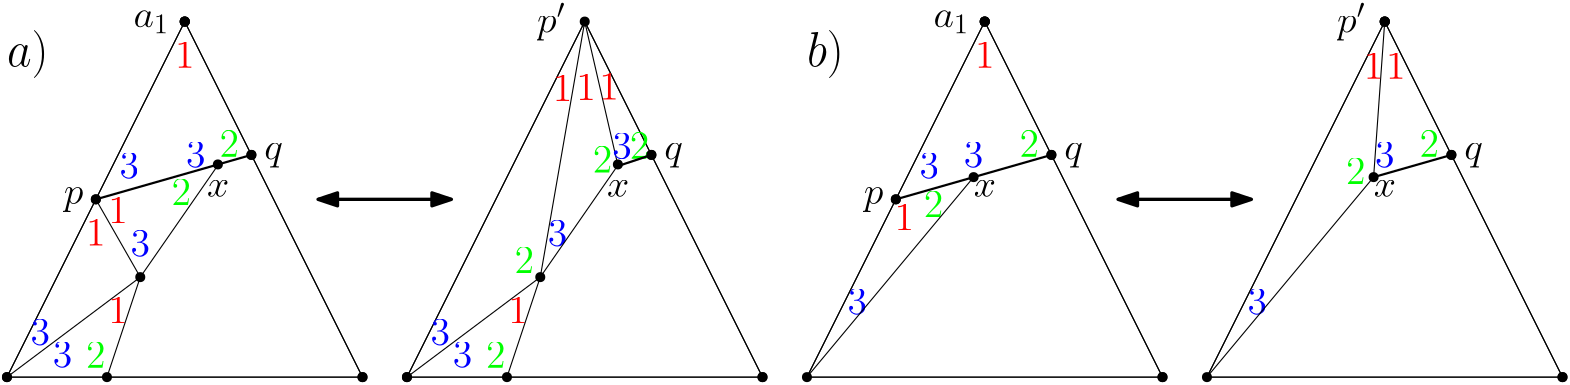 <?xml version="1.0"?>
<!DOCTYPE ipe SYSTEM "ipe.dtd">
<ipe version="70206" creator="Ipe 7.2.7">
<info created="D:20190701151946" modified="D:20190702154638"/>
<ipestyle name="basic">
<symbol name="arrow/arc(spx)">
<path stroke="sym-stroke" fill="sym-stroke" pen="sym-pen">
0 0 m
-1 0.333 l
-1 -0.333 l
h
</path>
</symbol>
<symbol name="arrow/farc(spx)">
<path stroke="sym-stroke" fill="white" pen="sym-pen">
0 0 m
-1 0.333 l
-1 -0.333 l
h
</path>
</symbol>
<symbol name="arrow/ptarc(spx)">
<path stroke="sym-stroke" fill="sym-stroke" pen="sym-pen">
0 0 m
-1 0.333 l
-0.8 0 l
-1 -0.333 l
h
</path>
</symbol>
<symbol name="arrow/fptarc(spx)">
<path stroke="sym-stroke" fill="white" pen="sym-pen">
0 0 m
-1 0.333 l
-0.8 0 l
-1 -0.333 l
h
</path>
</symbol>
<symbol name="mark/circle(sx)" transformations="translations">
<path fill="sym-stroke">
0.6 0 0 0.6 0 0 e
0.4 0 0 0.4 0 0 e
</path>
</symbol>
<symbol name="mark/disk(sx)" transformations="translations">
<path fill="sym-stroke">
0.6 0 0 0.6 0 0 e
</path>
</symbol>
<symbol name="mark/fdisk(sfx)" transformations="translations">
<group>
<path fill="sym-fill">
0.5 0 0 0.5 0 0 e
</path>
<path fill="sym-stroke" fillrule="eofill">
0.6 0 0 0.6 0 0 e
0.4 0 0 0.4 0 0 e
</path>
</group>
</symbol>
<symbol name="mark/box(sx)" transformations="translations">
<path fill="sym-stroke" fillrule="eofill">
-0.6 -0.6 m
0.6 -0.6 l
0.6 0.6 l
-0.6 0.6 l
h
-0.4 -0.4 m
0.4 -0.4 l
0.4 0.4 l
-0.4 0.4 l
h
</path>
</symbol>
<symbol name="mark/square(sx)" transformations="translations">
<path fill="sym-stroke">
-0.6 -0.6 m
0.6 -0.6 l
0.6 0.6 l
-0.6 0.6 l
h
</path>
</symbol>
<symbol name="mark/fsquare(sfx)" transformations="translations">
<group>
<path fill="sym-fill">
-0.5 -0.5 m
0.5 -0.5 l
0.5 0.5 l
-0.5 0.5 l
h
</path>
<path fill="sym-stroke" fillrule="eofill">
-0.6 -0.6 m
0.6 -0.6 l
0.6 0.6 l
-0.6 0.6 l
h
-0.4 -0.4 m
0.4 -0.4 l
0.4 0.4 l
-0.4 0.4 l
h
</path>
</group>
</symbol>
<symbol name="mark/cross(sx)" transformations="translations">
<group>
<path fill="sym-stroke">
-0.43 -0.57 m
0.57 0.43 l
0.43 0.57 l
-0.57 -0.43 l
h
</path>
<path fill="sym-stroke">
-0.43 0.57 m
0.57 -0.43 l
0.43 -0.57 l
-0.57 0.43 l
h
</path>
</group>
</symbol>
<symbol name="arrow/fnormal(spx)">
<path stroke="sym-stroke" fill="white" pen="sym-pen">
0 0 m
-1 0.333 l
-1 -0.333 l
h
</path>
</symbol>
<symbol name="arrow/pointed(spx)">
<path stroke="sym-stroke" fill="sym-stroke" pen="sym-pen">
0 0 m
-1 0.333 l
-0.8 0 l
-1 -0.333 l
h
</path>
</symbol>
<symbol name="arrow/fpointed(spx)">
<path stroke="sym-stroke" fill="white" pen="sym-pen">
0 0 m
-1 0.333 l
-0.8 0 l
-1 -0.333 l
h
</path>
</symbol>
<symbol name="arrow/linear(spx)">
<path stroke="sym-stroke" pen="sym-pen">
-1 0.333 m
0 0 l
-1 -0.333 l
</path>
</symbol>
<symbol name="arrow/fdouble(spx)">
<path stroke="sym-stroke" fill="white" pen="sym-pen">
0 0 m
-1 0.333 l
-1 -0.333 l
h
-1 0 m
-2 0.333 l
-2 -0.333 l
h
</path>
</symbol>
<symbol name="arrow/double(spx)">
<path stroke="sym-stroke" fill="sym-stroke" pen="sym-pen">
0 0 m
-1 0.333 l
-1 -0.333 l
h
-1 0 m
-2 0.333 l
-2 -0.333 l
h
</path>
</symbol>
<pen name="heavier" value="0.8"/>
<pen name="fat" value="1.2"/>
<pen name="ultrafat" value="2"/>
<symbolsize name="large" value="5"/>
<symbolsize name="small" value="2"/>
<symbolsize name="tiny" value="1.1"/>
<arrowsize name="large" value="10"/>
<arrowsize name="small" value="5"/>
<arrowsize name="tiny" value="3"/>
<color name="red" value="1 0 0"/>
<color name="green" value="0 1 0"/>
<color name="blue" value="0 0 1"/>
<color name="yellow" value="1 1 0"/>
<color name="orange" value="1 0.647 0"/>
<color name="gold" value="1 0.843 0"/>
<color name="purple" value="0.627 0.125 0.941"/>
<color name="gray" value="0.745"/>
<color name="brown" value="0.647 0.165 0.165"/>
<color name="navy" value="0 0 0.502"/>
<color name="pink" value="1 0.753 0.796"/>
<color name="seagreen" value="0.18 0.545 0.341"/>
<color name="turquoise" value="0.251 0.878 0.816"/>
<color name="violet" value="0.933 0.51 0.933"/>
<color name="darkblue" value="0 0 0.545"/>
<color name="darkcyan" value="0 0.545 0.545"/>
<color name="darkgray" value="0.663"/>
<color name="darkgreen" value="0 0.392 0"/>
<color name="darkmagenta" value="0.545 0 0.545"/>
<color name="darkorange" value="1 0.549 0"/>
<color name="darkred" value="0.545 0 0"/>
<color name="lightblue" value="0.678 0.847 0.902"/>
<color name="lightcyan" value="0.878 1 1"/>
<color name="lightgray" value="0.827"/>
<color name="lightgreen" value="0.565 0.933 0.565"/>
<color name="lightyellow" value="1 1 0.878"/>
<dashstyle name="dashed" value="[4] 0"/>
<dashstyle name="dotted" value="[1 3] 0"/>
<dashstyle name="dash dotted" value="[4 2 1 2] 0"/>
<dashstyle name="dash dot dotted" value="[4 2 1 2 1 2] 0"/>
<textsize name="large" value="\large"/>
<textsize name="Large" value="\Large"/>
<textsize name="LARGE" value="\LARGE"/>
<textsize name="huge" value="\huge"/>
<textsize name="Huge" value="\Huge"/>
<textsize name="small" value="\small"/>
<textsize name="footnote" value="\footnotesize"/>
<textsize name="tiny" value="\tiny"/>
<textstyle name="center" begin="\begin{center}" end="\end{center}"/>
<textstyle name="itemize" begin="\begin{itemize}" end="\end{itemize}"/>
<textstyle name="item" begin="\begin{itemize}\item{}" end="\end{itemize}"/>
<gridsize name="4 pts" value="4"/>
<gridsize name="8 pts (~3 mm)" value="8"/>
<gridsize name="16 pts (~6 mm)" value="16"/>
<gridsize name="32 pts (~12 mm)" value="32"/>
<gridsize name="10 pts (~3.5 mm)" value="10"/>
<gridsize name="20 pts (~7 mm)" value="20"/>
<gridsize name="14 pts (~5 mm)" value="14"/>
<gridsize name="28 pts (~10 mm)" value="28"/>
<gridsize name="56 pts (~20 mm)" value="56"/>
<anglesize name="90 deg" value="90"/>
<anglesize name="60 deg" value="60"/>
<anglesize name="45 deg" value="45"/>
<anglesize name="30 deg" value="30"/>
<anglesize name="22.5 deg" value="22.5"/>
<opacity name="10%" value="0.1"/>
<opacity name="30%" value="0.3"/>
<opacity name="50%" value="0.5"/>
<opacity name="75%" value="0.75"/>
<tiling name="falling" angle="-60" step="4" width="1"/>
<tiling name="rising" angle="30" step="4" width="1"/>
</ipestyle>
<page>
<layer name="alpha"/>
<view layers="alpha" active="alpha"/>
<path layer="alpha" matrix="1 0 0 1 -48 0" stroke="black">
128 832 m
64 704 l
192 704 l
128 832 l
</path>
<use name="mark/disk(sx)" pos="80 832" size="normal" stroke="black"/>
<use name="mark/disk(sx)" pos="16 704" size="normal" stroke="black"/>
<use name="mark/disk(sx)" pos="144 704" size="normal" stroke="black"/>
<use name="mark/disk(sx)" pos="80 832" size="normal" stroke="black"/>
<text transformations="translations" pos="16 816" stroke="black" type="label" width="14.945" height="12.896" depth="4.29" valign="baseline" size="LARGE" style="math">a)</text>
<use matrix="1 0 0 1 -288 0" name="mark/disk(sx)" pos="304 704" size="normal" stroke="black"/>
<use matrix="1 0 0 1 -288 0" name="mark/disk(sx)" pos="368 832" size="normal" stroke="black"/>
<use matrix="1 0 0 1 -288 0" name="mark/disk(sx)" pos="432 704" size="normal" stroke="black"/>
<text matrix="1 0 0 1 -272 32" transformations="translations" pos="312 736" stroke="black" type="label" width="7.05" height="6.176" depth="2.79" halign="center" valign="center" size="Large" style="math">p</text>
<text matrix="1 0 0 1 -296 16" transformations="translations" pos="408 768" stroke="black" type="label" width="6.743" height="6.176" depth="2.79" halign="center" valign="center" size="Large" style="math">q</text>
<path matrix="1 0 0 1 -288 0" stroke="black">
368 832 m
304 704 l
432 704 l
368 832 l
</path>
<path matrix="1 0 0 1 -288 0" stroke="black" pen="heavier">
392 784 m
336 768 l
</path>
<use matrix="1 0 0 1 -288 0" name="mark/disk(sx)" pos="336 768" size="normal" stroke="black"/>
<use matrix="1 0 0 1 -288 0" name="mark/disk(sx)" pos="392 784" size="normal" stroke="black"/>
<use matrix="1 0 0 1 -144 0" name="mark/disk(sx)" pos="368 832" size="normal" stroke="black"/>
<path matrix="1 0 0 1 -144 0" stroke="black">
368 832 m
304 704 l
432 704 l
368 832 l
</path>
<use name="mark/disk(sx)" pos="80 832" size="normal" stroke="black"/>
<use name="mark/disk(sx)" pos="48 768" size="normal" stroke="black"/>
<text matrix="1 0 0 1 -148 0" transformations="translations" pos="216 832" stroke="black" type="label" width="12.853" height="6.179" depth="2.15" halign="center" valign="center" size="Large" style="math">a_1</text>
<text matrix="1 0 0 1 -144 4" transformations="translations" pos="224 816" stroke="red" type="label" width="7.024" height="9.245" depth="0" halign="center" valign="center" size="Large" style="math">1</text>
<text matrix="1 0 0 1 -144 0" transformations="translations" pos="204 780" stroke="blue" type="label" width="7.024" height="9.245" depth="0" halign="center" valign="center" size="Large" style="math">3</text>
<text matrix="1 0 0 1 -140 0" transformations="translations" pos="236 788" stroke="green" type="label" width="7.024" height="9.245" depth="0" halign="center" valign="center" size="Large" style="math">2</text>
<text matrix="1 0 0 1 -176 -60" transformations="translations" pos="204 780" stroke="blue" type="label" width="7.024" height="9.245" depth="0" halign="center" valign="center" size="Large" style="math">3</text>
<use name="mark/disk(sx)" pos="104 784" size="normal" stroke="black"/>
<path matrix="1 0 0 1 -144 0" stroke="black" pen="fat" arrow="normal/normal" rarrow="normal/normal">
272 768 m
320 768 l
</path>
<text matrix="1 0 0 1 -4 0" transformations="translations" pos="216 832" stroke="black" type="label" width="10.288" height="10.74" depth="2.79" halign="center" valign="center" size="Large" style="math">p&apos;</text>
<text matrix="1 0 0 1 -120 4" transformations="translations" pos="204 780" stroke="blue" type="label" width="7.024" height="9.245" depth="0" halign="center" valign="center" size="Large" style="math">3</text>
<text matrix="1 0 0 1 -168 -68" transformations="translations" pos="204 780" stroke="blue" type="label" width="7.024" height="9.245" depth="0" halign="center" valign="center" size="Large" style="math">3</text>
<path stroke="black">
64 740 m
16 704 l
</path>
<use name="mark/disk(sx)" pos="64 740" size="normal" stroke="black"/>
<use name="mark/disk(sx)" pos="52 704" size="normal" stroke="black"/>
<path stroke="black">
64 740 m
48 768 l
</path>
<text matrix="1 0 0 1 -168 -52" transformations="translations" pos="224 816" stroke="red" type="label" width="7.024" height="9.245" depth="0" halign="center" valign="center" size="Large" style="math">1</text>
<text matrix="1 0 0 1 -176 -60" transformations="translations" pos="224 816" stroke="red" type="label" width="7.024" height="9.245" depth="0" halign="center" valign="center" size="Large" style="math">1</text>
<text matrix="1 0 0 1 -157.283 -17.451" transformations="translations" pos="236 788" stroke="green" type="label" width="7.024" height="9.245" depth="0" halign="center" valign="center" size="Large" style="math">2</text>
<text matrix="1 0 0 1 -144 -16" transformations="translations" pos="236 788" stroke="black" type="label" width="7.982" height="6.177" depth="0" halign="center" valign="center" size="Large" style="math">x</text>
<text matrix="1 0 0 1 -168 -88" transformations="translations" pos="224 816" stroke="red" type="label" width="7.024" height="9.245" depth="0" halign="center" valign="center" size="Large" style="math">1</text>
<text matrix="1 0 0 1 -140 -28" transformations="translations" pos="204 780" stroke="blue" type="label" width="7.024" height="9.245" depth="0" halign="center" valign="center" size="Large" style="math">3</text>
<text matrix="1 0 0 1 -188 -76" transformations="translations" pos="236 788" stroke="green" type="label" width="7.024" height="9.245" depth="0" halign="center" valign="center" size="Large" style="math">2</text>
<path matrix="1 0 0 1 240 0" stroke="black">
128 832 m
64 704 l
192 704 l
128 832 l
</path>
<use matrix="1 0 0 1 288 0" name="mark/disk(sx)" pos="80 832" size="normal" stroke="black"/>
<use matrix="1 0 0 1 288 0" name="mark/disk(sx)" pos="144 704" size="normal" stroke="black"/>
<use matrix="1 0 0 1 288 0" name="mark/disk(sx)" pos="80 832" size="normal" stroke="black"/>
<text matrix="1 0 0 1 288 0" transformations="translations" pos="16 816" stroke="black" type="label" width="13.264" height="12.896" depth="4.29" valign="baseline" size="LARGE" style="math">b)</text>
<use name="mark/disk(sx)" pos="368 832" size="normal" stroke="black"/>
<use name="mark/disk(sx)" pos="432 704" size="normal" stroke="black"/>
<text matrix="1 0 0 1 16 32" transformations="translations" pos="312 736" stroke="black" type="label" width="7.05" height="6.176" depth="2.79" halign="center" valign="center" size="Large" style="math">p</text>
<text matrix="1 0 0 1 -8 16" transformations="translations" pos="408 768" stroke="black" type="label" width="6.743" height="6.176" depth="2.79" halign="center" valign="center" size="Large" style="math">q</text>
<path stroke="black">
368 832 m
304 704 l
432 704 l
368 832 l
</path>
<path stroke="black" pen="heavier">
392 784 m
336 768 l
</path>
<use name="mark/disk(sx)" pos="336 768" size="normal" stroke="black"/>
<use name="mark/disk(sx)" pos="392 784" size="normal" stroke="black"/>
<use matrix="1 0 0 1 288 0" name="mark/disk(sx)" pos="80 832" size="normal" stroke="black"/>
<use matrix="1 0 0 1 288 0" name="mark/disk(sx)" pos="48 768" size="normal" stroke="black"/>
<text matrix="1 0 0 1 140 0" transformations="translations" pos="216 832" stroke="black" type="label" width="12.853" height="6.179" depth="2.15" halign="center" valign="center" size="Large" style="math">a_1</text>
<text matrix="1 0 0 1 144 4" transformations="translations" pos="224 816" stroke="red" type="label" width="7.024" height="9.245" depth="0" halign="center" valign="center" size="Large" style="math">1</text>
<text matrix="1 0 0 1 144 0" transformations="translations" pos="204 780" stroke="blue" type="label" width="7.024" height="9.245" depth="0" halign="center" valign="center" size="Large" style="math">3</text>
<text matrix="1 0 0 1 148 0" transformations="translations" pos="236 788" stroke="green" type="label" width="7.024" height="9.245" depth="0" halign="center" valign="center" size="Large" style="math">2</text>
<use matrix="1 0 0 1 288 0" name="mark/disk(sx)" pos="104 784" size="normal" stroke="black"/>
<text matrix="1 0 0 1 160 4" transformations="translations" pos="204 780" stroke="blue" type="label" width="7.024" height="9.245" depth="0" halign="center" valign="center" size="Large" style="math">3</text>
<use matrix="1 0 0 1 288 0" name="mark/disk(sx)" pos="76 776" size="normal" stroke="black"/>
<text matrix="1 0 0 1 118.08 -48.9267" transformations="translations" pos="204 780" stroke="blue" type="label" width="7.024" height="9.245" depth="0" halign="center" valign="center" size="Large" style="math">3</text>
<text matrix="1 0 0 1 115.036 -54.5396" transformations="translations" pos="224 816" stroke="red" type="label" width="7.024" height="9.245" depth="0" halign="center" valign="center" size="Large" style="math">1</text>
<text matrix="1 0 0 1 113.566 -21.8656" transformations="translations" pos="236 788" stroke="green" type="label" width="7.024" height="9.245" depth="0" halign="center" valign="center" size="Large" style="math">2</text>
<text matrix="1 0 0 1 132 -16" transformations="translations" pos="236 788" stroke="black" type="label" width="7.982" height="6.177" depth="0" halign="center" valign="center" size="Large" style="math">x</text>
<path stroke="black">
52 704 m
64 740 l
</path>
<path stroke="black">
64 740 m
92.11 780.515 l
</path>
<use name="mark/disk(sx)" pos="91.9316 780.567" size="normal" stroke="black"/>
<path matrix="1 0 0 1 96 0" stroke="black">
128 832 m
64 704 l
192 704 l
128 832 l
</path>
<use matrix="1 0 0 1 144 0" name="mark/disk(sx)" pos="16 704" size="normal" stroke="black"/>
<use matrix="1 0 0 1 144 0" name="mark/disk(sx)" pos="144 704" size="normal" stroke="black"/>
<use matrix="1 0 0 1 -144 0" name="mark/disk(sx)" pos="304 704" size="normal" stroke="black"/>
<use matrix="1 0 0 1 -144 0" name="mark/disk(sx)" pos="432 704" size="normal" stroke="black"/>
<text matrix="1 0 0 1 -152 16" transformations="translations" pos="408 768" stroke="black" type="label" width="6.743" height="6.176" depth="2.79" halign="center" valign="center" size="Large" style="math">q</text>
<use matrix="1 0 0 1 -144 0" name="mark/disk(sx)" pos="392 784" size="normal" stroke="black"/>
<text matrix="1 0 0 1 7.73016 -0.720588" transformations="translations" pos="236 788" stroke="green" type="label" width="7.024" height="9.245" depth="0" halign="center" valign="center" size="Large" style="math">2</text>
<text matrix="1 0 0 1 -32 -60" transformations="translations" pos="204 780" stroke="blue" type="label" width="7.024" height="9.245" depth="0" halign="center" valign="center" size="Large" style="math">3</text>
<use matrix="1 0 0 1 144 0" name="mark/disk(sx)" pos="104 784" size="normal" stroke="black"/>
<path matrix="1 0 0 1 144 0" stroke="black" pen="fat" arrow="normal/normal" rarrow="normal/normal">
272 768 m
320 768 l
</path>
<text matrix="1 0 0 1 10.2395 -24.3745" transformations="translations" pos="204 780" stroke="blue" type="label" width="7.024" height="9.245" depth="0" halign="center" valign="center" size="Large" style="math">3</text>
<text matrix="1 0 0 1 -24 -68" transformations="translations" pos="204 780" stroke="blue" type="label" width="7.024" height="9.245" depth="0" halign="center" valign="center" size="Large" style="math">3</text>
<path matrix="1 0 0 1 144 0" stroke="black">
64 740 m
16 704 l
</path>
<use matrix="1 0 0 1 144 0" name="mark/disk(sx)" pos="64 740" size="normal" stroke="black"/>
<use matrix="1 0 0 1 144 0" name="mark/disk(sx)" pos="52 704" size="normal" stroke="black"/>
<text matrix="1 0 0 1 -8 -8" transformations="translations" pos="224 816" stroke="red" type="label" width="7.024" height="9.245" depth="0" halign="center" valign="center" size="Large" style="math">1</text>
<text matrix="1 0 0 1 0.477544 -7.65041" transformations="translations" pos="224 816" stroke="red" type="label" width="7.024" height="9.245" depth="0" halign="center" valign="center" size="Large" style="math">1</text>
<text matrix="1 0 0 1 -5.6423 -5.74405" transformations="translations" pos="236 788" stroke="green" type="label" width="7.024" height="9.245" depth="0" halign="center" valign="center" size="Large" style="math">2</text>
<text matrix="1 0 0 1 0 -16" transformations="translations" pos="236 788" stroke="black" type="label" width="7.982" height="6.177" depth="0" halign="center" valign="center" size="Large" style="math">x</text>
<text matrix="1 0 0 1 -24 -88" transformations="translations" pos="224 816" stroke="red" type="label" width="7.024" height="9.245" depth="0" halign="center" valign="center" size="Large" style="math">1</text>
<text matrix="1 0 0 1 -1.74085 -33.863" transformations="translations" pos="204 780" stroke="green" type="label" width="7.024" height="9.245" depth="0" halign="center" valign="center" size="Large" style="math">2</text>
<text matrix="1 0 0 1 -44 -76" transformations="translations" pos="236 788" stroke="green" type="label" width="7.024" height="9.245" depth="0" halign="center" valign="center" size="Large" style="math">2</text>
<path matrix="1 0 0 1 144 0" stroke="black">
52 704 m
64 740 l
</path>
<path matrix="1 0 0 1 144 0" stroke="black">
64 740 m
92.11 780.515 l
</path>
<use matrix="1 0 0 1 144 0" name="mark/disk(sx)" pos="91.9316 780.567" size="normal" stroke="black"/>
<path stroke="black">
208 740 m
224 832 l
</path>
<path stroke="black" pen="heavier">
236 780 m
248 784 l
</path>
<path stroke="black">
236 780 m
224 832 l
</path>
<text matrix="1 0 0 1 8.70979 -7.433" transformations="translations" pos="224 816" stroke="red" type="label" width="7.024" height="9.245" depth="0" halign="center" valign="center" size="Large" style="math">1</text>
<text matrix="1 0 0 1 33.3799 7.0176" transformations="translations" pos="204 780" stroke="blue" type="label" width="7.024" height="9.245" depth="0" halign="center" valign="center" size="Large" style="math">3</text>
<path stroke="black">
364 776 m
304 704 l
</path>
<use name="mark/disk(sx)" pos="304 704" size="normal" stroke="black"/>
<path matrix="1 0 0 1 384 0" stroke="black">
128 832 m
64 704 l
192 704 l
128 832 l
</path>
<use matrix="1 0 0 1 432 0" name="mark/disk(sx)" pos="80 832" size="normal" stroke="black"/>
<use matrix="1 0 0 1 432 0" name="mark/disk(sx)" pos="144 704" size="normal" stroke="black"/>
<use matrix="1 0 0 1 432 0" name="mark/disk(sx)" pos="80 832" size="normal" stroke="black"/>
<use matrix="1 0 0 1 144 0" name="mark/disk(sx)" pos="368 832" size="normal" stroke="black"/>
<use matrix="1 0 0 1 144 0" name="mark/disk(sx)" pos="432 704" size="normal" stroke="black"/>
<text matrix="1 0 0 1 136 16" transformations="translations" pos="408 768" stroke="black" type="label" width="6.743" height="6.176" depth="2.79" halign="center" valign="center" size="Large" style="math">q</text>
<path matrix="1 0 0 1 144 0" stroke="black">
368 832 m
304 704 l
432 704 l
368 832 l
</path>
<use matrix="1 0 0 1 144 0" name="mark/disk(sx)" pos="392 784" size="normal" stroke="black"/>
<use matrix="1 0 0 1 432 0" name="mark/disk(sx)" pos="80 832" size="normal" stroke="black"/>
<text matrix="1 0 0 1 284 0" transformations="translations" pos="216 832" stroke="black" type="label" width="10.288" height="10.74" depth="2.79" halign="center" valign="center" size="Large" style="math">p&apos;</text>
<text matrix="1 0 0 1 292 0" transformations="translations" pos="224 816" stroke="red" type="label" width="7.024" height="9.245" depth="0" halign="center" valign="center" size="Large" style="math">1</text>
<text matrix="1 0 0 1 292 0" transformations="translations" pos="236 788" stroke="green" type="label" width="7.024" height="9.245" depth="0" halign="center" valign="center" size="Large" style="math">2</text>
<use matrix="1 0 0 1 432 0" name="mark/disk(sx)" pos="104 784" size="normal" stroke="black"/>
<text matrix="1 0 0 1 308 4" transformations="translations" pos="204 780" stroke="blue" type="label" width="7.024" height="9.245" depth="0" halign="center" valign="center" size="Large" style="math">3</text>
<use matrix="1 0 0 1 432 0" name="mark/disk(sx)" pos="76 776" size="normal" stroke="black"/>
<text matrix="1 0 0 1 262.08 -48.9267" transformations="translations" pos="204 780" stroke="blue" type="label" width="7.024" height="9.245" depth="0" halign="center" valign="center" size="Large" style="math">3</text>
<text matrix="1 0 0 1 265.566 -9.8656" transformations="translations" pos="236 788" stroke="green" type="label" width="7.024" height="9.245" depth="0" halign="center" valign="center" size="Large" style="math">2</text>
<text matrix="1 0 0 1 276 -16" transformations="translations" pos="236 788" stroke="black" type="label" width="7.982" height="6.177" depth="0" halign="center" valign="center" size="Large" style="math">x</text>
<path matrix="1 0 0 1 144 0" stroke="black">
364 776 m
304 704 l
</path>
<use matrix="1 0 0 1 144 0" name="mark/disk(sx)" pos="304 704" size="normal" stroke="black"/>
<path stroke="black" pen="heavier">
536 784 m
508 776 l
</path>
<path stroke="black">
512 832 m
508 776 l
</path>
<text matrix="1 0 0 1 284 0" transformations="translations" pos="224 816" stroke="red" type="label" width="7.024" height="9.245" depth="0" halign="center" valign="center" size="Large" style="math">1</text>
</page>
</ipe>
